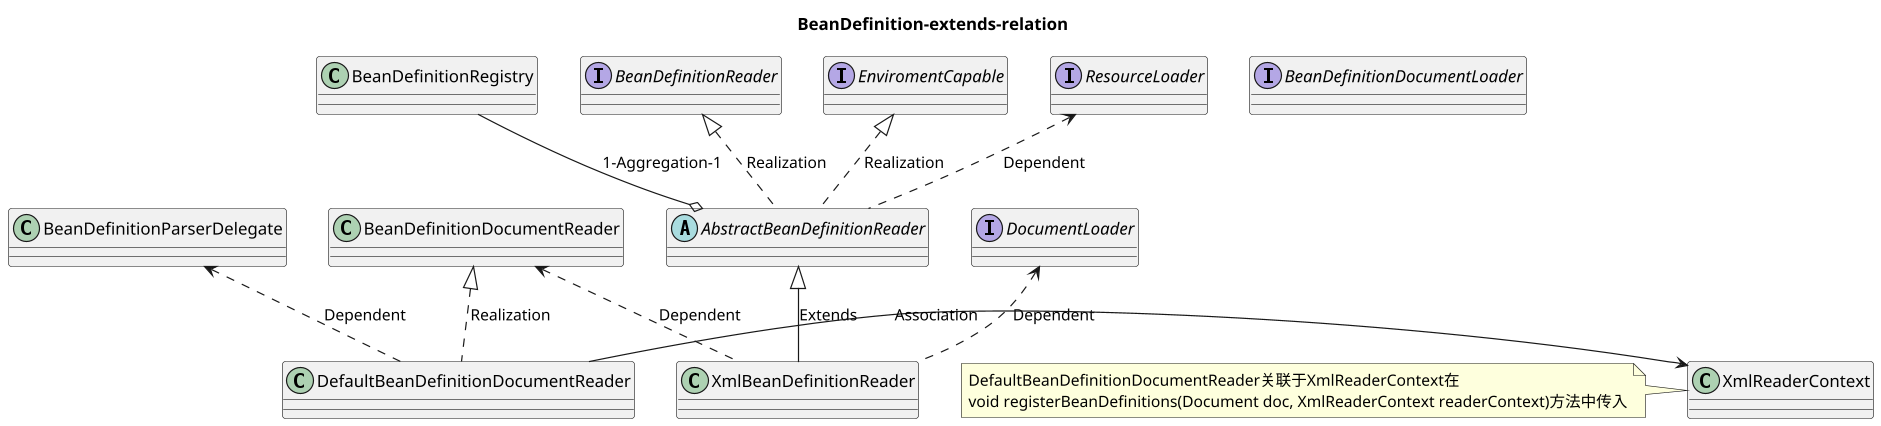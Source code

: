 @startuml
title BeanDefinition-extends-relation
scale 1.2
interface ResourceLoader
interface BeanDefinitionReader
interface EnviromentCapable
abstract  AbstractBeanDefinitionReader
AbstractBeanDefinitionReader .up.> ResourceLoader : Dependent
AbstractBeanDefinitionReader .up.|>  EnviromentCapable : Realization
AbstractBeanDefinitionReader .up.|> BeanDefinitionReader : Realization
AbstractBeanDefinitionReader o-up- BeanDefinitionRegistry : 1-Aggregation-1
interface DocumentLoader
interface BeanDefinitionDocumentLoader
class XmlBeanDefinitionReader
XmlBeanDefinitionReader -up-|> AbstractBeanDefinitionReader : Extends
XmlBeanDefinitionReader .up.> DocumentLoader : Dependent
XmlBeanDefinitionReader .up.> BeanDefinitionDocumentReader : Dependent
class BeanDefinitionParserDelegate
class DefaultBeanDefinitionDocumentReader
class XmlReaderContext
DefaultBeanDefinitionDocumentReader .up.> BeanDefinitionParserDelegate : Dependent
DefaultBeanDefinitionDocumentReader .up.|> BeanDefinitionDocumentReader : Realization
DefaultBeanDefinitionDocumentReader -right-> XmlReaderContext : Association
note left: DefaultBeanDefinitionDocumentReader关联于XmlReaderContext在\nvoid registerBeanDefinitions(Document doc, XmlReaderContext readerContext)方法中传入



@enduml


@startuml

title class-diagram.png
scale 1.2
/'组合关系(composition)'/
class Human {
    - Head mHead;
    - Heart mHeart;
    ..
    - CreditCard mCard;
    --
    + void travel(Vehicle vehicle);
}

Human *-up- Head : contains >
Human *-up- Heart : contains >

/'聚合关系(aggregation)'/
Human o-left- CreditCard : owns >

/'依赖关系(dependency)'/
Human .down.> Vehicle : dependent

/'关联关系(association'/
Human -down-> Company : associate

/'继承关系(extention)'/
interface IProgram {
    + void program();
}
class Programmer {
    + void program();
}
Programmer -left-|> Human : extend
Programmer .up.|> IProgram : implement
@enduml
